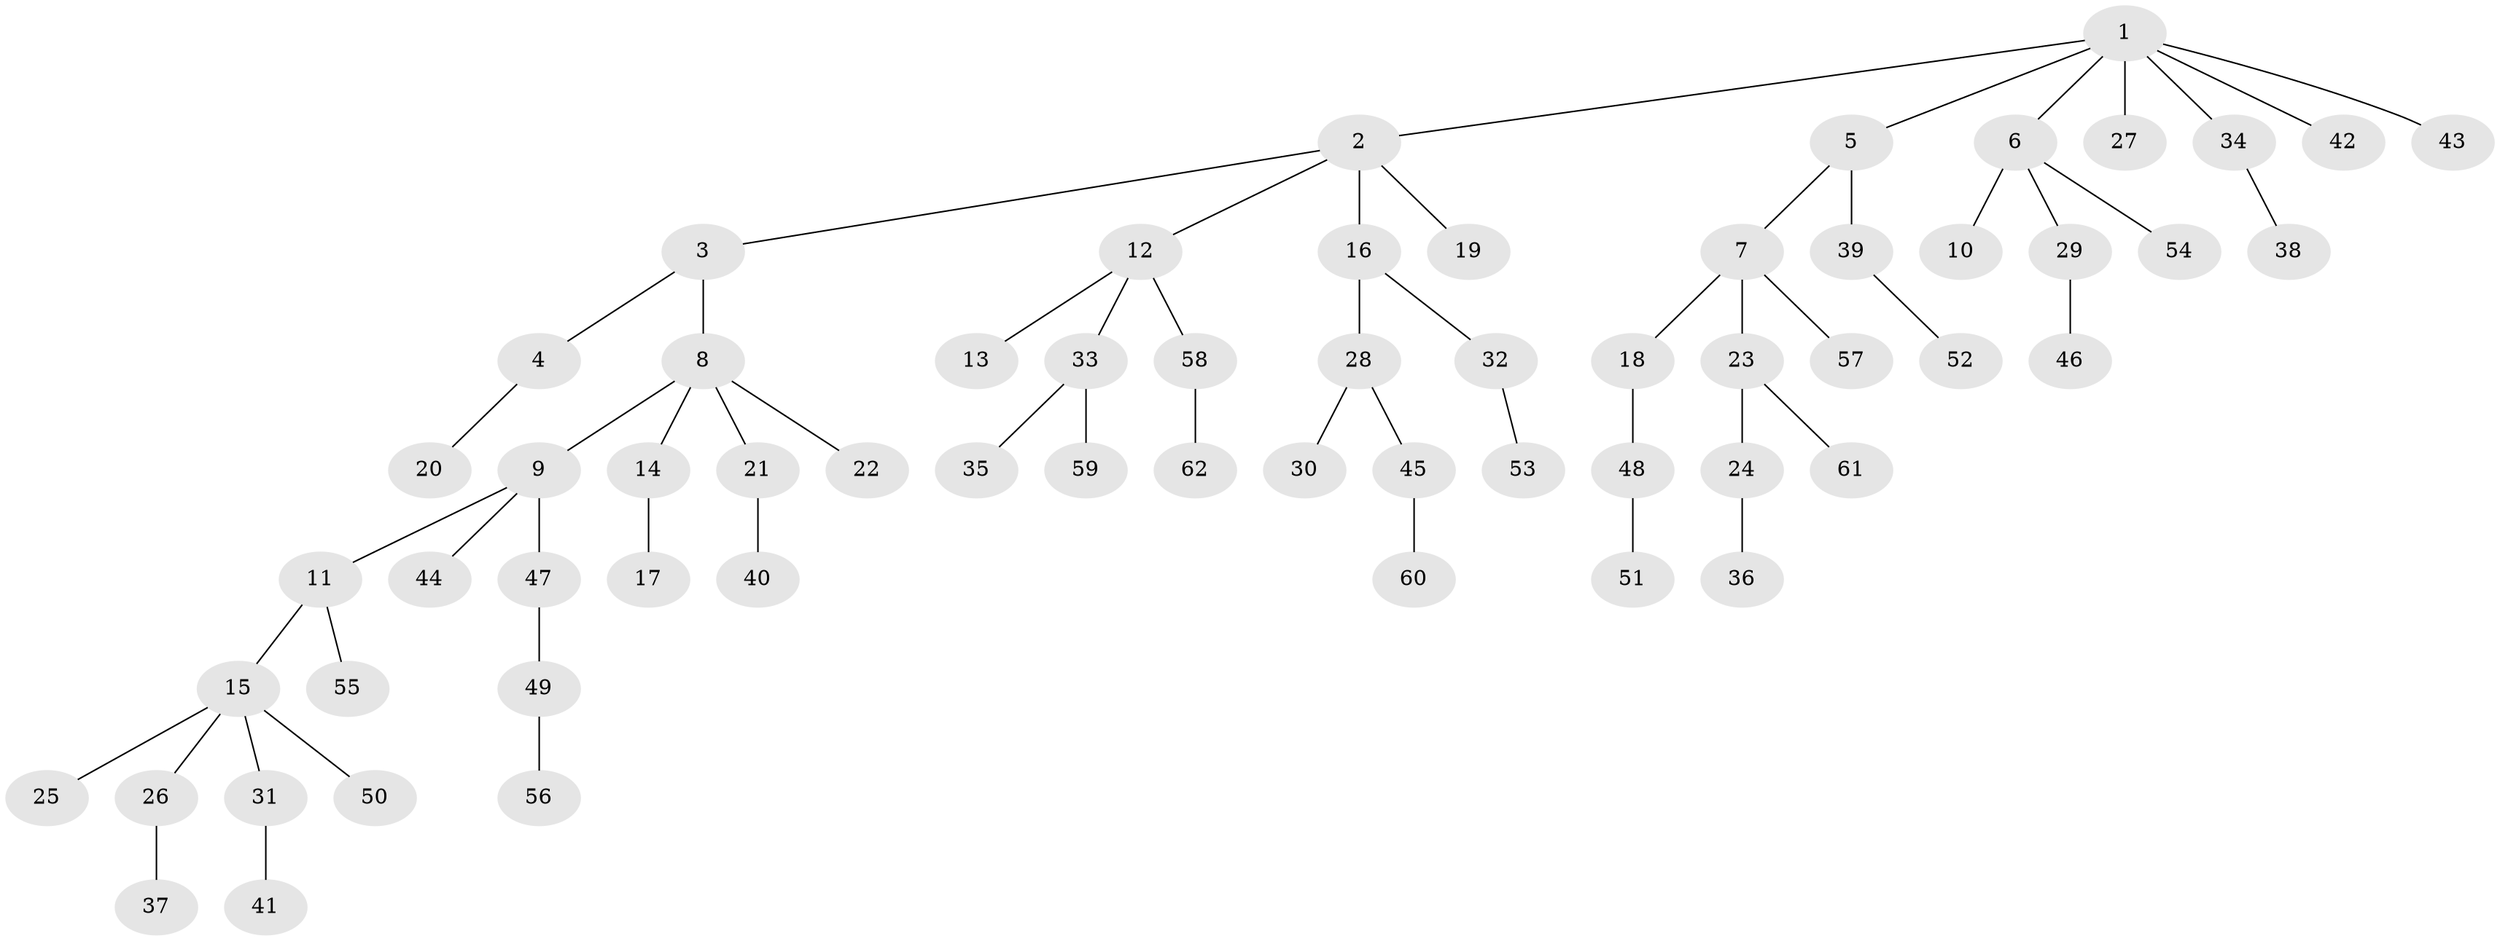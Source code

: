 // coarse degree distribution, {6: 0.05263157894736842, 3: 0.07894736842105263, 5: 0.05263157894736842, 4: 0.05263157894736842, 1: 0.6052631578947368, 2: 0.15789473684210525}
// Generated by graph-tools (version 1.1) at 2025/24/03/03/25 07:24:05]
// undirected, 62 vertices, 61 edges
graph export_dot {
graph [start="1"]
  node [color=gray90,style=filled];
  1;
  2;
  3;
  4;
  5;
  6;
  7;
  8;
  9;
  10;
  11;
  12;
  13;
  14;
  15;
  16;
  17;
  18;
  19;
  20;
  21;
  22;
  23;
  24;
  25;
  26;
  27;
  28;
  29;
  30;
  31;
  32;
  33;
  34;
  35;
  36;
  37;
  38;
  39;
  40;
  41;
  42;
  43;
  44;
  45;
  46;
  47;
  48;
  49;
  50;
  51;
  52;
  53;
  54;
  55;
  56;
  57;
  58;
  59;
  60;
  61;
  62;
  1 -- 2;
  1 -- 5;
  1 -- 6;
  1 -- 27;
  1 -- 34;
  1 -- 42;
  1 -- 43;
  2 -- 3;
  2 -- 12;
  2 -- 16;
  2 -- 19;
  3 -- 4;
  3 -- 8;
  4 -- 20;
  5 -- 7;
  5 -- 39;
  6 -- 10;
  6 -- 29;
  6 -- 54;
  7 -- 18;
  7 -- 23;
  7 -- 57;
  8 -- 9;
  8 -- 14;
  8 -- 21;
  8 -- 22;
  9 -- 11;
  9 -- 44;
  9 -- 47;
  11 -- 15;
  11 -- 55;
  12 -- 13;
  12 -- 33;
  12 -- 58;
  14 -- 17;
  15 -- 25;
  15 -- 26;
  15 -- 31;
  15 -- 50;
  16 -- 28;
  16 -- 32;
  18 -- 48;
  21 -- 40;
  23 -- 24;
  23 -- 61;
  24 -- 36;
  26 -- 37;
  28 -- 30;
  28 -- 45;
  29 -- 46;
  31 -- 41;
  32 -- 53;
  33 -- 35;
  33 -- 59;
  34 -- 38;
  39 -- 52;
  45 -- 60;
  47 -- 49;
  48 -- 51;
  49 -- 56;
  58 -- 62;
}

